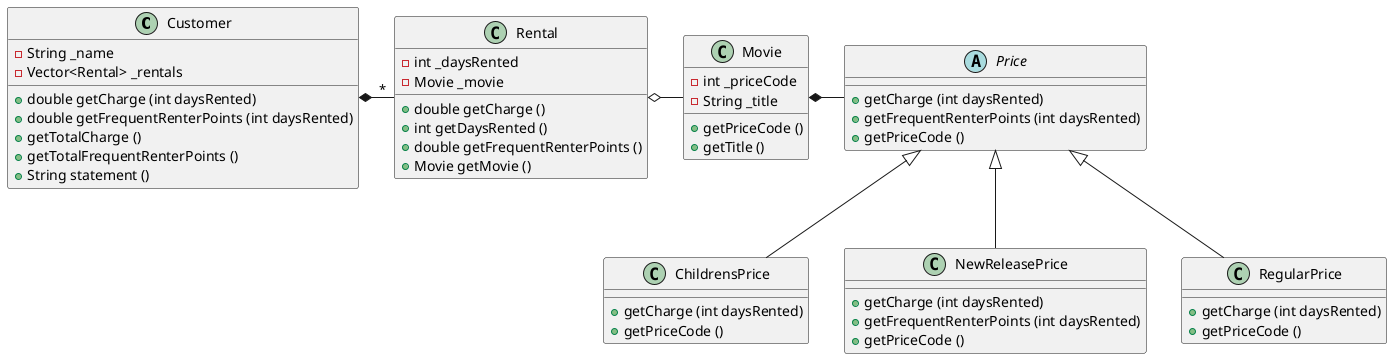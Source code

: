 @startuml
Customer *- "*" Rental
Rental o- Movie
Movie *- Price
Price ^-- ChildrensPrice
Price ^-- NewReleasePrice
Price ^-- RegularPrice

class Customer {
    - String _name
    - Vector<Rental> _rentals
    + double getCharge (int daysRented)
    + double getFrequentRenterPoints (int daysRented)
    + getTotalCharge ()
    + getTotalFrequentRenterPoints ()
    + String statement ()
    }

class Rental {
    - int _daysRented
    - Movie _movie
    + double getCharge ()
    + int getDaysRented ()
    + double getFrequentRenterPoints ()
    + Movie getMovie ()
    }

class Movie {
    - int _priceCode
    - String _title
    + getPriceCode ()
    + getTitle ()
    }

abstract class Price {
    + getCharge (int daysRented)
    + getFrequentRenterPoints (int daysRented)
    + getPriceCode ()
    }

class ChildrensPrice {
    + getCharge (int daysRented)
    + getPriceCode ()
    }

class NewReleasePrice {
    + getCharge (int daysRented)
    + getFrequentRenterPoints (int daysRented)
    + getPriceCode ()
    }

class RegularPrice {
    + getCharge (int daysRented)
    + getPriceCode ()
    }

@enduml
